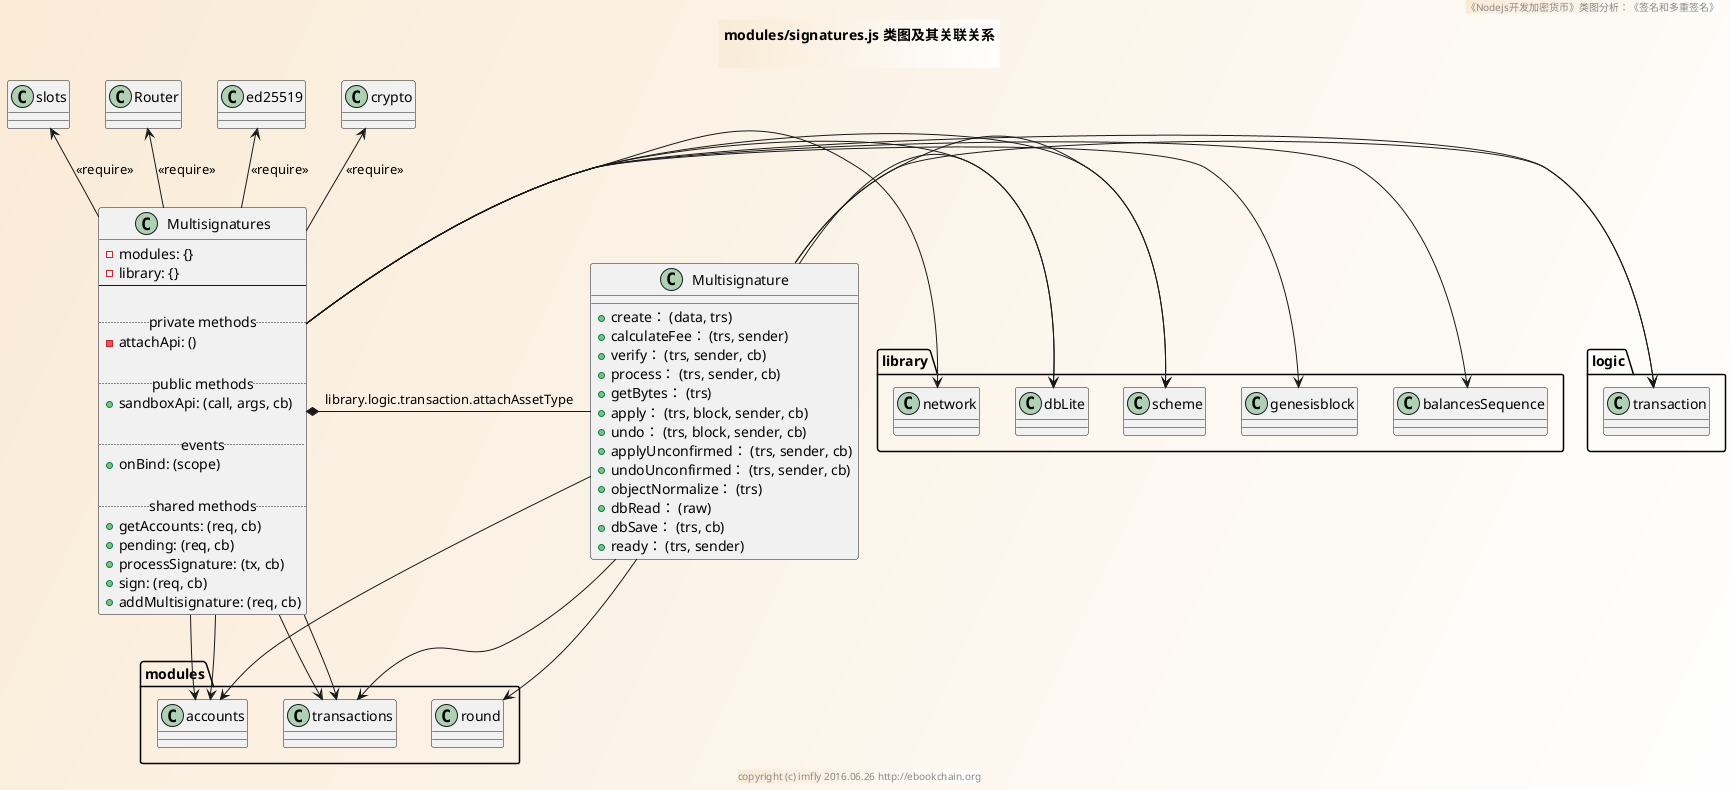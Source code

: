 @startuml ../../../styles/images/modules/signatures/multisignatures-class.png
skinparam BorderColor #blue\9932CC
skinparam backgroundcolor AntiqueWhite/white

title
modules/signatures.js 类图及其关联关系

end title
footer copyright (c) imfly 2016.06.26 http://ebookchain.org
header 《Nodejs开发加密货币》类图分析：《签名和多重签名》

' modules/multisignatures.js
Class Multisignatures {
  - modules: {}
  - library: {}
  --

  .. private methods ..
  -attachApi: ()

  .. public methods ..
  + sandboxApi: (call, args, cb)

  .. events ..
  + onBind: (scope)

  .. shared methods..
  + getAccounts: (req, cb)
  + pending: (req, cb)
  + processSignature: (tx, cb)
  + sign: (req, cb)
  + addMultisignature: (req, cb)
}

' Multisignatures内部类
Class Multisignature{
  + create： (data, trs)
  + calculateFee： (trs, sender)
  + verify： (trs, sender, cb)
  + process： (trs, sender, cb)
  + getBytes： (trs)
  + apply： (trs, block, sender, cb)
  + undo： (trs, block, sender, cb)
  + applyUnconfirmed： (trs, sender, cb)
  + undoUnconfirmed： (trs, sender, cb)
  + objectNormalize： (trs)
  + dbRead： (raw)
  + dbSave： (trs, cb)
  + ready： (trs, sender)
}

' relationship
Multisignatures -up-> crypto: <<require>>
Multisignatures -up-> ed25519: <<require>>
Multisignatures -up-> Router: <<require>>
Multisignatures -up-> slots: <<require>>

Multisignatures -left-> library.balancesSequence
Multisignatures -left-> library.genesisblock
Multisignatures -right-> logic.transaction
Multisignatures -left-> library.scheme
Multisignatures -left-> library.dbLite
Multisignatures -left-> library.network

Multisignatures -down-> modules.accounts
Multisignatures -down-> modules.transactions
Multisignatures -down-> modules.accounts
Multisignatures -down-> modules.transactions

Multisignature -left-> library.scheme
Multisignature -left-> library.dbLite
Multisignature -right-> logic.transaction
Multisignature -down-> modules.accounts
Multisignature -down-> modules.transactions
Multisignature -down-> modules.round

Multisignatures *-right- Multisignature:library.logic.transaction.attachAssetType
@enduml

